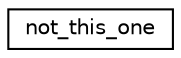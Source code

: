 digraph "Graphical Class Hierarchy"
{
  edge [fontname="Helvetica",fontsize="10",labelfontname="Helvetica",labelfontsize="10"];
  node [fontname="Helvetica",fontsize="10",shape=record];
  rankdir="LR";
  Node1 [label="not_this_one",height=0.2,width=0.4,color="black", fillcolor="white", style="filled",URL="$structCatch_1_1not__this__one.html"];
}
